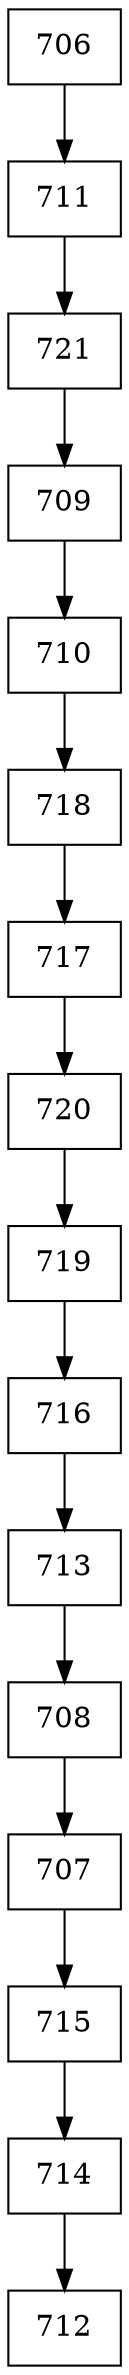 digraph G {
  node [shape=record];
  node0 [label="{706}"];
  node0 -> node1;
  node1 [label="{711}"];
  node1 -> node2;
  node2 [label="{721}"];
  node2 -> node3;
  node3 [label="{709}"];
  node3 -> node4;
  node4 [label="{710}"];
  node4 -> node5;
  node5 [label="{718}"];
  node5 -> node6;
  node6 [label="{717}"];
  node6 -> node7;
  node7 [label="{720}"];
  node7 -> node8;
  node8 [label="{719}"];
  node8 -> node9;
  node9 [label="{716}"];
  node9 -> node10;
  node10 [label="{713}"];
  node10 -> node11;
  node11 [label="{708}"];
  node11 -> node12;
  node12 [label="{707}"];
  node12 -> node13;
  node13 [label="{715}"];
  node13 -> node14;
  node14 [label="{714}"];
  node14 -> node15;
  node15 [label="{712}"];
}
